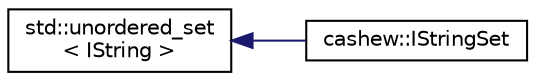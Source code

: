 digraph "Graphical Class Hierarchy"
{
  edge [fontname="Helvetica",fontsize="10",labelfontname="Helvetica",labelfontsize="10"];
  node [fontname="Helvetica",fontsize="10",shape=record];
  rankdir="LR";
  Node0 [label="std::unordered_set\l\< IString \>",height=0.2,width=0.4,color="black", fillcolor="white", style="filled",URL="$classstd_1_1unordered__set.html"];
  Node0 -> Node1 [dir="back",color="midnightblue",fontsize="10",style="solid",fontname="Helvetica"];
  Node1 [label="cashew::IStringSet",height=0.2,width=0.4,color="black", fillcolor="white", style="filled",URL="$classcashew_1_1_i_string_set.html"];
}
